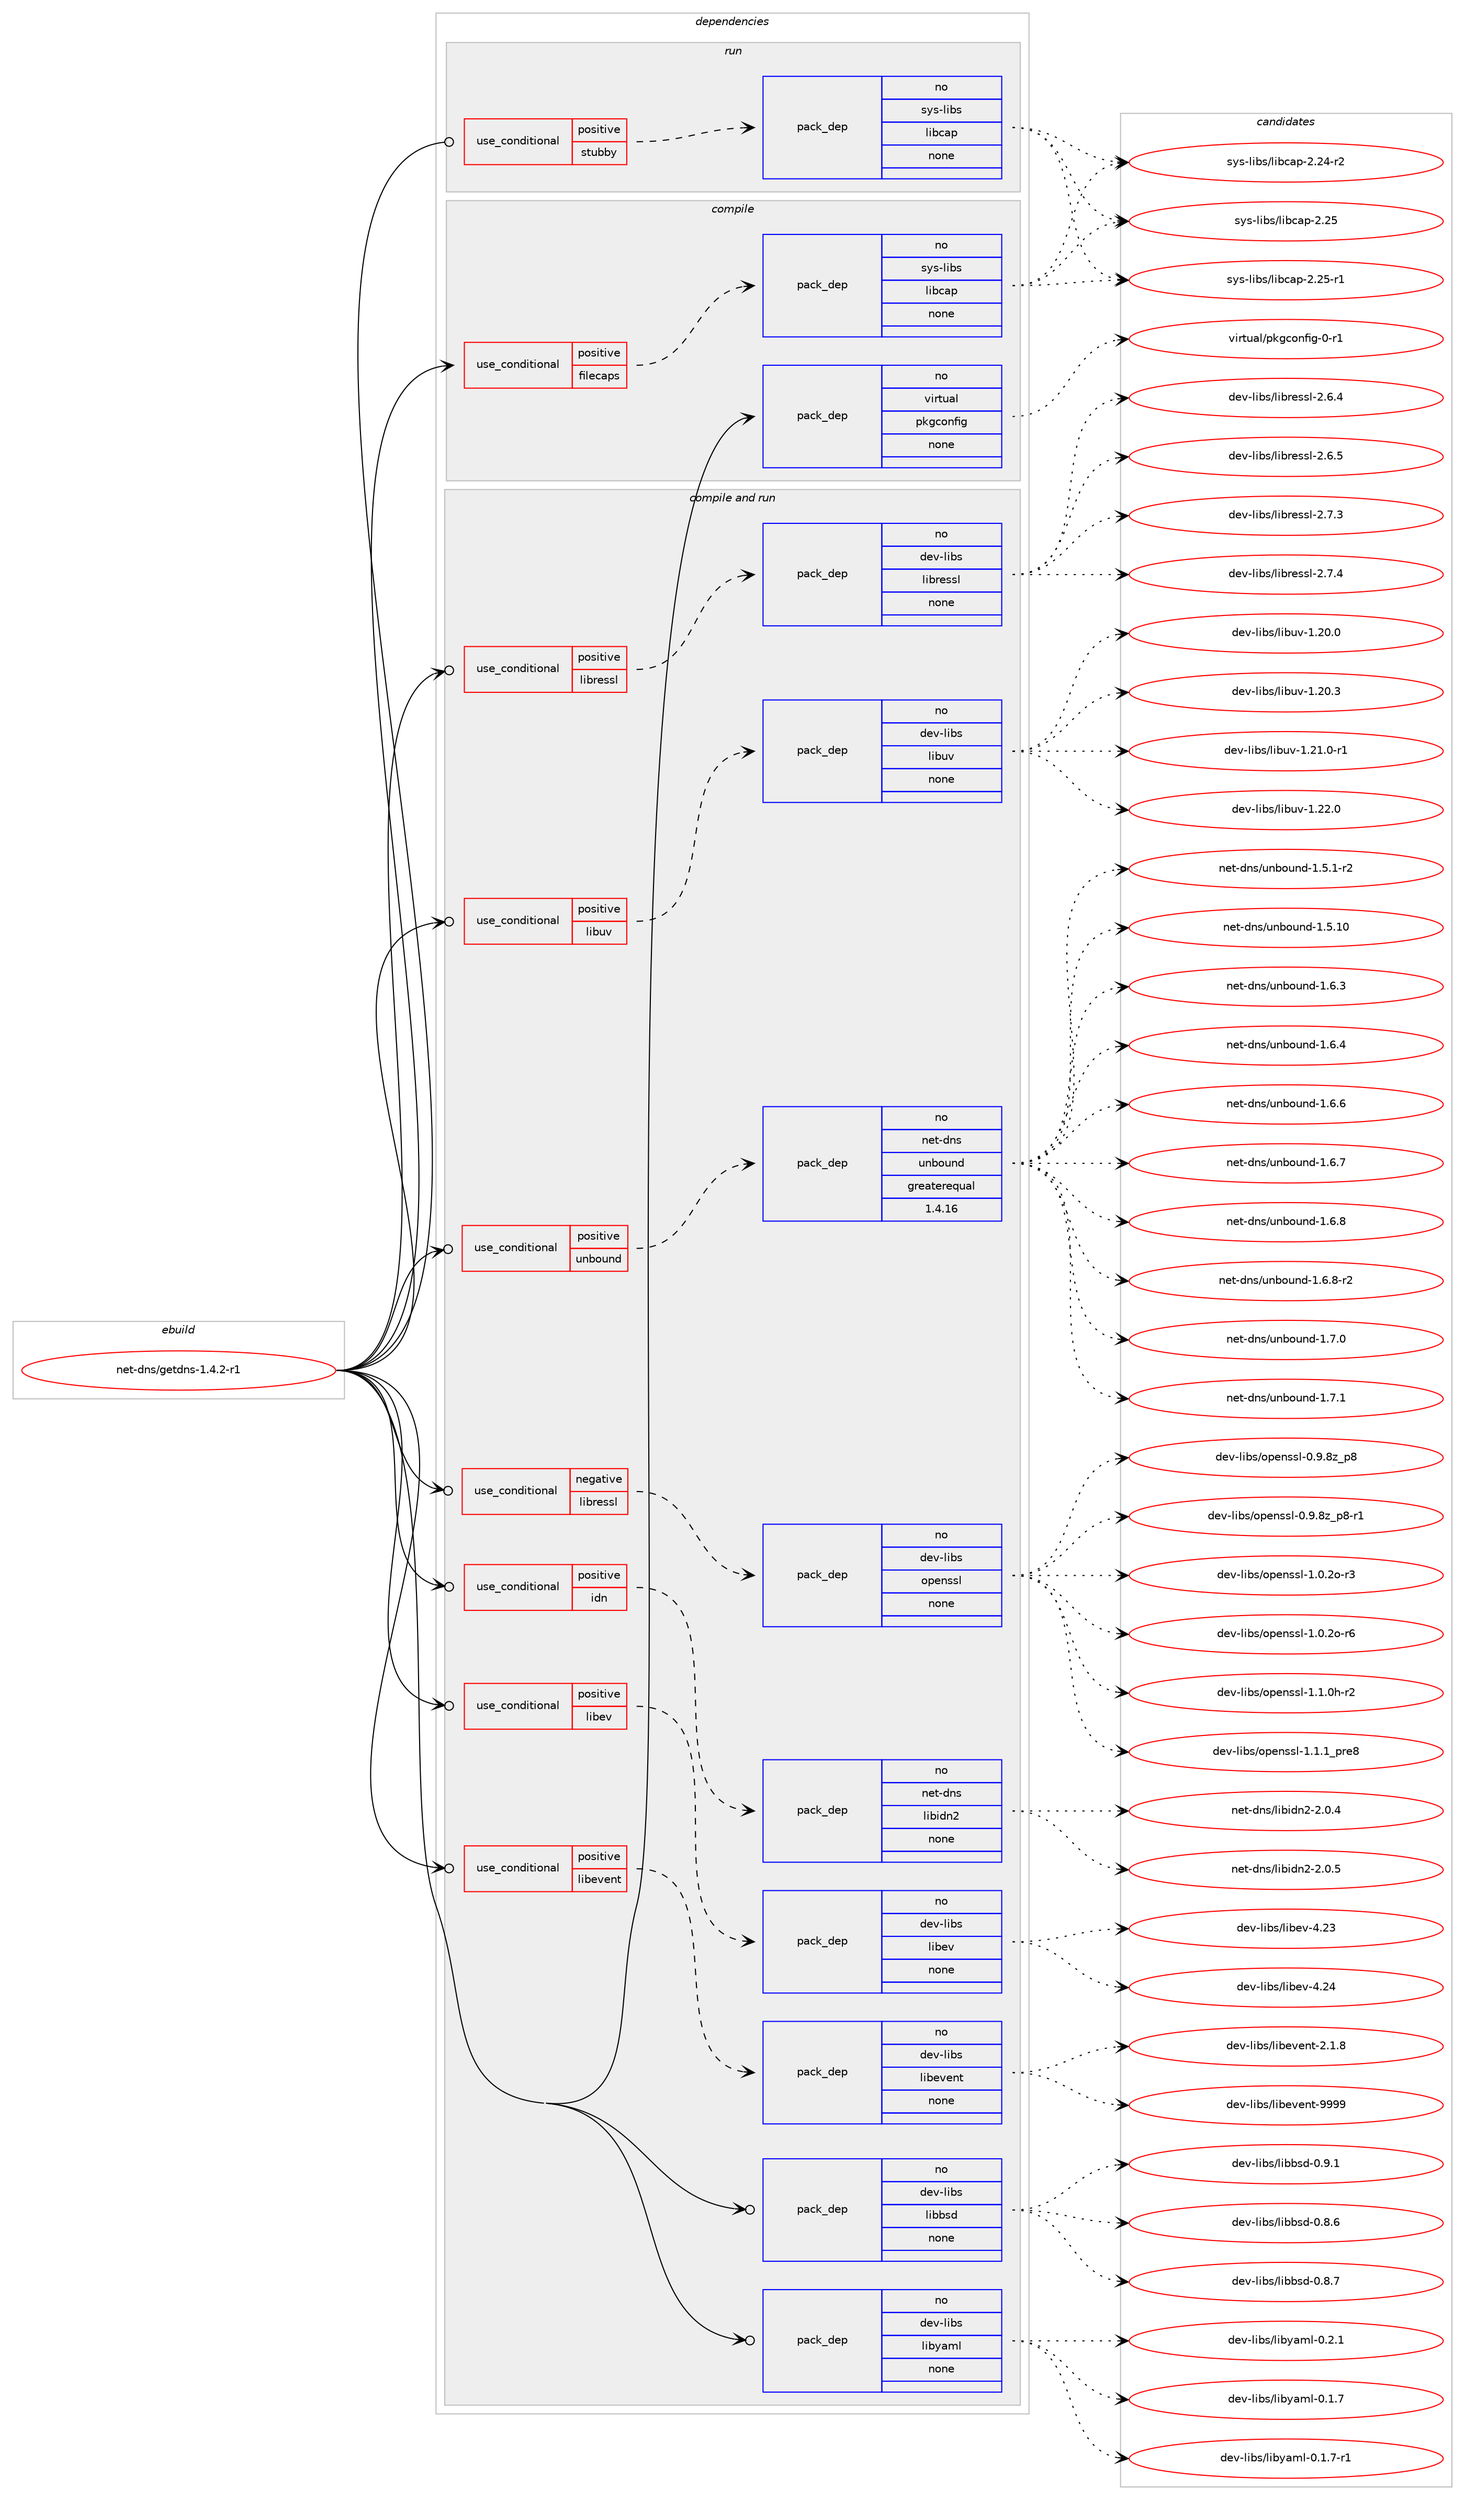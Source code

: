 digraph prolog {

# *************
# Graph options
# *************

newrank=true;
concentrate=true;
compound=true;
graph [rankdir=LR,fontname=Helvetica,fontsize=10,ranksep=1.5];#, ranksep=2.5, nodesep=0.2];
edge  [arrowhead=vee];
node  [fontname=Helvetica,fontsize=10];

# **********
# The ebuild
# **********

subgraph cluster_leftcol {
color=gray;
rank=same;
label=<<i>ebuild</i>>;
id [label="net-dns/getdns-1.4.2-r1", color=red, width=4, href="../net-dns/getdns-1.4.2-r1.svg"];
}

# ****************
# The dependencies
# ****************

subgraph cluster_midcol {
color=gray;
label=<<i>dependencies</i>>;
subgraph cluster_compile {
fillcolor="#eeeeee";
style=filled;
label=<<i>compile</i>>;
subgraph cond66 {
dependency202 [label=<<TABLE BORDER="0" CELLBORDER="1" CELLSPACING="0" CELLPADDING="4"><TR><TD ROWSPAN="3" CELLPADDING="10">use_conditional</TD></TR><TR><TD>positive</TD></TR><TR><TD>filecaps</TD></TR></TABLE>>, shape=none, color=red];
subgraph pack128 {
dependency203 [label=<<TABLE BORDER="0" CELLBORDER="1" CELLSPACING="0" CELLPADDING="4" WIDTH="220"><TR><TD ROWSPAN="6" CELLPADDING="30">pack_dep</TD></TR><TR><TD WIDTH="110">no</TD></TR><TR><TD>sys-libs</TD></TR><TR><TD>libcap</TD></TR><TR><TD>none</TD></TR><TR><TD></TD></TR></TABLE>>, shape=none, color=blue];
}
dependency202:e -> dependency203:w [weight=20,style="dashed",arrowhead="vee"];
}
id:e -> dependency202:w [weight=20,style="solid",arrowhead="vee"];
subgraph pack129 {
dependency204 [label=<<TABLE BORDER="0" CELLBORDER="1" CELLSPACING="0" CELLPADDING="4" WIDTH="220"><TR><TD ROWSPAN="6" CELLPADDING="30">pack_dep</TD></TR><TR><TD WIDTH="110">no</TD></TR><TR><TD>virtual</TD></TR><TR><TD>pkgconfig</TD></TR><TR><TD>none</TD></TR><TR><TD></TD></TR></TABLE>>, shape=none, color=blue];
}
id:e -> dependency204:w [weight=20,style="solid",arrowhead="vee"];
}
subgraph cluster_compileandrun {
fillcolor="#eeeeee";
style=filled;
label=<<i>compile and run</i>>;
subgraph cond67 {
dependency205 [label=<<TABLE BORDER="0" CELLBORDER="1" CELLSPACING="0" CELLPADDING="4"><TR><TD ROWSPAN="3" CELLPADDING="10">use_conditional</TD></TR><TR><TD>negative</TD></TR><TR><TD>libressl</TD></TR></TABLE>>, shape=none, color=red];
subgraph pack130 {
dependency206 [label=<<TABLE BORDER="0" CELLBORDER="1" CELLSPACING="0" CELLPADDING="4" WIDTH="220"><TR><TD ROWSPAN="6" CELLPADDING="30">pack_dep</TD></TR><TR><TD WIDTH="110">no</TD></TR><TR><TD>dev-libs</TD></TR><TR><TD>openssl</TD></TR><TR><TD>none</TD></TR><TR><TD></TD></TR></TABLE>>, shape=none, color=blue];
}
dependency205:e -> dependency206:w [weight=20,style="dashed",arrowhead="vee"];
}
id:e -> dependency205:w [weight=20,style="solid",arrowhead="odotvee"];
subgraph cond68 {
dependency207 [label=<<TABLE BORDER="0" CELLBORDER="1" CELLSPACING="0" CELLPADDING="4"><TR><TD ROWSPAN="3" CELLPADDING="10">use_conditional</TD></TR><TR><TD>positive</TD></TR><TR><TD>idn</TD></TR></TABLE>>, shape=none, color=red];
subgraph pack131 {
dependency208 [label=<<TABLE BORDER="0" CELLBORDER="1" CELLSPACING="0" CELLPADDING="4" WIDTH="220"><TR><TD ROWSPAN="6" CELLPADDING="30">pack_dep</TD></TR><TR><TD WIDTH="110">no</TD></TR><TR><TD>net-dns</TD></TR><TR><TD>libidn2</TD></TR><TR><TD>none</TD></TR><TR><TD></TD></TR></TABLE>>, shape=none, color=blue];
}
dependency207:e -> dependency208:w [weight=20,style="dashed",arrowhead="vee"];
}
id:e -> dependency207:w [weight=20,style="solid",arrowhead="odotvee"];
subgraph cond69 {
dependency209 [label=<<TABLE BORDER="0" CELLBORDER="1" CELLSPACING="0" CELLPADDING="4"><TR><TD ROWSPAN="3" CELLPADDING="10">use_conditional</TD></TR><TR><TD>positive</TD></TR><TR><TD>libev</TD></TR></TABLE>>, shape=none, color=red];
subgraph pack132 {
dependency210 [label=<<TABLE BORDER="0" CELLBORDER="1" CELLSPACING="0" CELLPADDING="4" WIDTH="220"><TR><TD ROWSPAN="6" CELLPADDING="30">pack_dep</TD></TR><TR><TD WIDTH="110">no</TD></TR><TR><TD>dev-libs</TD></TR><TR><TD>libev</TD></TR><TR><TD>none</TD></TR><TR><TD></TD></TR></TABLE>>, shape=none, color=blue];
}
dependency209:e -> dependency210:w [weight=20,style="dashed",arrowhead="vee"];
}
id:e -> dependency209:w [weight=20,style="solid",arrowhead="odotvee"];
subgraph cond70 {
dependency211 [label=<<TABLE BORDER="0" CELLBORDER="1" CELLSPACING="0" CELLPADDING="4"><TR><TD ROWSPAN="3" CELLPADDING="10">use_conditional</TD></TR><TR><TD>positive</TD></TR><TR><TD>libevent</TD></TR></TABLE>>, shape=none, color=red];
subgraph pack133 {
dependency212 [label=<<TABLE BORDER="0" CELLBORDER="1" CELLSPACING="0" CELLPADDING="4" WIDTH="220"><TR><TD ROWSPAN="6" CELLPADDING="30">pack_dep</TD></TR><TR><TD WIDTH="110">no</TD></TR><TR><TD>dev-libs</TD></TR><TR><TD>libevent</TD></TR><TR><TD>none</TD></TR><TR><TD></TD></TR></TABLE>>, shape=none, color=blue];
}
dependency211:e -> dependency212:w [weight=20,style="dashed",arrowhead="vee"];
}
id:e -> dependency211:w [weight=20,style="solid",arrowhead="odotvee"];
subgraph cond71 {
dependency213 [label=<<TABLE BORDER="0" CELLBORDER="1" CELLSPACING="0" CELLPADDING="4"><TR><TD ROWSPAN="3" CELLPADDING="10">use_conditional</TD></TR><TR><TD>positive</TD></TR><TR><TD>libressl</TD></TR></TABLE>>, shape=none, color=red];
subgraph pack134 {
dependency214 [label=<<TABLE BORDER="0" CELLBORDER="1" CELLSPACING="0" CELLPADDING="4" WIDTH="220"><TR><TD ROWSPAN="6" CELLPADDING="30">pack_dep</TD></TR><TR><TD WIDTH="110">no</TD></TR><TR><TD>dev-libs</TD></TR><TR><TD>libressl</TD></TR><TR><TD>none</TD></TR><TR><TD></TD></TR></TABLE>>, shape=none, color=blue];
}
dependency213:e -> dependency214:w [weight=20,style="dashed",arrowhead="vee"];
}
id:e -> dependency213:w [weight=20,style="solid",arrowhead="odotvee"];
subgraph cond72 {
dependency215 [label=<<TABLE BORDER="0" CELLBORDER="1" CELLSPACING="0" CELLPADDING="4"><TR><TD ROWSPAN="3" CELLPADDING="10">use_conditional</TD></TR><TR><TD>positive</TD></TR><TR><TD>libuv</TD></TR></TABLE>>, shape=none, color=red];
subgraph pack135 {
dependency216 [label=<<TABLE BORDER="0" CELLBORDER="1" CELLSPACING="0" CELLPADDING="4" WIDTH="220"><TR><TD ROWSPAN="6" CELLPADDING="30">pack_dep</TD></TR><TR><TD WIDTH="110">no</TD></TR><TR><TD>dev-libs</TD></TR><TR><TD>libuv</TD></TR><TR><TD>none</TD></TR><TR><TD></TD></TR></TABLE>>, shape=none, color=blue];
}
dependency215:e -> dependency216:w [weight=20,style="dashed",arrowhead="vee"];
}
id:e -> dependency215:w [weight=20,style="solid",arrowhead="odotvee"];
subgraph cond73 {
dependency217 [label=<<TABLE BORDER="0" CELLBORDER="1" CELLSPACING="0" CELLPADDING="4"><TR><TD ROWSPAN="3" CELLPADDING="10">use_conditional</TD></TR><TR><TD>positive</TD></TR><TR><TD>unbound</TD></TR></TABLE>>, shape=none, color=red];
subgraph pack136 {
dependency218 [label=<<TABLE BORDER="0" CELLBORDER="1" CELLSPACING="0" CELLPADDING="4" WIDTH="220"><TR><TD ROWSPAN="6" CELLPADDING="30">pack_dep</TD></TR><TR><TD WIDTH="110">no</TD></TR><TR><TD>net-dns</TD></TR><TR><TD>unbound</TD></TR><TR><TD>greaterequal</TD></TR><TR><TD>1.4.16</TD></TR></TABLE>>, shape=none, color=blue];
}
dependency217:e -> dependency218:w [weight=20,style="dashed",arrowhead="vee"];
}
id:e -> dependency217:w [weight=20,style="solid",arrowhead="odotvee"];
subgraph pack137 {
dependency219 [label=<<TABLE BORDER="0" CELLBORDER="1" CELLSPACING="0" CELLPADDING="4" WIDTH="220"><TR><TD ROWSPAN="6" CELLPADDING="30">pack_dep</TD></TR><TR><TD WIDTH="110">no</TD></TR><TR><TD>dev-libs</TD></TR><TR><TD>libbsd</TD></TR><TR><TD>none</TD></TR><TR><TD></TD></TR></TABLE>>, shape=none, color=blue];
}
id:e -> dependency219:w [weight=20,style="solid",arrowhead="odotvee"];
subgraph pack138 {
dependency220 [label=<<TABLE BORDER="0" CELLBORDER="1" CELLSPACING="0" CELLPADDING="4" WIDTH="220"><TR><TD ROWSPAN="6" CELLPADDING="30">pack_dep</TD></TR><TR><TD WIDTH="110">no</TD></TR><TR><TD>dev-libs</TD></TR><TR><TD>libyaml</TD></TR><TR><TD>none</TD></TR><TR><TD></TD></TR></TABLE>>, shape=none, color=blue];
}
id:e -> dependency220:w [weight=20,style="solid",arrowhead="odotvee"];
}
subgraph cluster_run {
fillcolor="#eeeeee";
style=filled;
label=<<i>run</i>>;
subgraph cond74 {
dependency221 [label=<<TABLE BORDER="0" CELLBORDER="1" CELLSPACING="0" CELLPADDING="4"><TR><TD ROWSPAN="3" CELLPADDING="10">use_conditional</TD></TR><TR><TD>positive</TD></TR><TR><TD>stubby</TD></TR></TABLE>>, shape=none, color=red];
subgraph pack139 {
dependency222 [label=<<TABLE BORDER="0" CELLBORDER="1" CELLSPACING="0" CELLPADDING="4" WIDTH="220"><TR><TD ROWSPAN="6" CELLPADDING="30">pack_dep</TD></TR><TR><TD WIDTH="110">no</TD></TR><TR><TD>sys-libs</TD></TR><TR><TD>libcap</TD></TR><TR><TD>none</TD></TR><TR><TD></TD></TR></TABLE>>, shape=none, color=blue];
}
dependency221:e -> dependency222:w [weight=20,style="dashed",arrowhead="vee"];
}
id:e -> dependency221:w [weight=20,style="solid",arrowhead="odot"];
}
}

# **************
# The candidates
# **************

subgraph cluster_choices {
rank=same;
color=gray;
label=<<i>candidates</i>>;

subgraph choice128 {
color=black;
nodesep=1;
choice11512111545108105981154710810598999711245504650524511450 [label="sys-libs/libcap-2.24-r2", color=red, width=4,href="../sys-libs/libcap-2.24-r2.svg"];
choice1151211154510810598115471081059899971124550465053 [label="sys-libs/libcap-2.25", color=red, width=4,href="../sys-libs/libcap-2.25.svg"];
choice11512111545108105981154710810598999711245504650534511449 [label="sys-libs/libcap-2.25-r1", color=red, width=4,href="../sys-libs/libcap-2.25-r1.svg"];
dependency203:e -> choice11512111545108105981154710810598999711245504650524511450:w [style=dotted,weight="100"];
dependency203:e -> choice1151211154510810598115471081059899971124550465053:w [style=dotted,weight="100"];
dependency203:e -> choice11512111545108105981154710810598999711245504650534511449:w [style=dotted,weight="100"];
}
subgraph choice129 {
color=black;
nodesep=1;
choice11810511411611797108471121071039911111010210510345484511449 [label="virtual/pkgconfig-0-r1", color=red, width=4,href="../virtual/pkgconfig-0-r1.svg"];
dependency204:e -> choice11810511411611797108471121071039911111010210510345484511449:w [style=dotted,weight="100"];
}
subgraph choice130 {
color=black;
nodesep=1;
choice1001011184510810598115471111121011101151151084548465746561229511256 [label="dev-libs/openssl-0.9.8z_p8", color=red, width=4,href="../dev-libs/openssl-0.9.8z_p8.svg"];
choice10010111845108105981154711111210111011511510845484657465612295112564511449 [label="dev-libs/openssl-0.9.8z_p8-r1", color=red, width=4,href="../dev-libs/openssl-0.9.8z_p8-r1.svg"];
choice1001011184510810598115471111121011101151151084549464846501114511451 [label="dev-libs/openssl-1.0.2o-r3", color=red, width=4,href="../dev-libs/openssl-1.0.2o-r3.svg"];
choice1001011184510810598115471111121011101151151084549464846501114511454 [label="dev-libs/openssl-1.0.2o-r6", color=red, width=4,href="../dev-libs/openssl-1.0.2o-r6.svg"];
choice1001011184510810598115471111121011101151151084549464946481044511450 [label="dev-libs/openssl-1.1.0h-r2", color=red, width=4,href="../dev-libs/openssl-1.1.0h-r2.svg"];
choice1001011184510810598115471111121011101151151084549464946499511211410156 [label="dev-libs/openssl-1.1.1_pre8", color=red, width=4,href="../dev-libs/openssl-1.1.1_pre8.svg"];
dependency206:e -> choice1001011184510810598115471111121011101151151084548465746561229511256:w [style=dotted,weight="100"];
dependency206:e -> choice10010111845108105981154711111210111011511510845484657465612295112564511449:w [style=dotted,weight="100"];
dependency206:e -> choice1001011184510810598115471111121011101151151084549464846501114511451:w [style=dotted,weight="100"];
dependency206:e -> choice1001011184510810598115471111121011101151151084549464846501114511454:w [style=dotted,weight="100"];
dependency206:e -> choice1001011184510810598115471111121011101151151084549464946481044511450:w [style=dotted,weight="100"];
dependency206:e -> choice1001011184510810598115471111121011101151151084549464946499511211410156:w [style=dotted,weight="100"];
}
subgraph choice131 {
color=black;
nodesep=1;
choice11010111645100110115471081059810510011050455046484652 [label="net-dns/libidn2-2.0.4", color=red, width=4,href="../net-dns/libidn2-2.0.4.svg"];
choice11010111645100110115471081059810510011050455046484653 [label="net-dns/libidn2-2.0.5", color=red, width=4,href="../net-dns/libidn2-2.0.5.svg"];
dependency208:e -> choice11010111645100110115471081059810510011050455046484652:w [style=dotted,weight="100"];
dependency208:e -> choice11010111645100110115471081059810510011050455046484653:w [style=dotted,weight="100"];
}
subgraph choice132 {
color=black;
nodesep=1;
choice100101118451081059811547108105981011184552465051 [label="dev-libs/libev-4.23", color=red, width=4,href="../dev-libs/libev-4.23.svg"];
choice100101118451081059811547108105981011184552465052 [label="dev-libs/libev-4.24", color=red, width=4,href="../dev-libs/libev-4.24.svg"];
dependency210:e -> choice100101118451081059811547108105981011184552465051:w [style=dotted,weight="100"];
dependency210:e -> choice100101118451081059811547108105981011184552465052:w [style=dotted,weight="100"];
}
subgraph choice133 {
color=black;
nodesep=1;
choice10010111845108105981154710810598101118101110116455046494656 [label="dev-libs/libevent-2.1.8", color=red, width=4,href="../dev-libs/libevent-2.1.8.svg"];
choice100101118451081059811547108105981011181011101164557575757 [label="dev-libs/libevent-9999", color=red, width=4,href="../dev-libs/libevent-9999.svg"];
dependency212:e -> choice10010111845108105981154710810598101118101110116455046494656:w [style=dotted,weight="100"];
dependency212:e -> choice100101118451081059811547108105981011181011101164557575757:w [style=dotted,weight="100"];
}
subgraph choice134 {
color=black;
nodesep=1;
choice10010111845108105981154710810598114101115115108455046544652 [label="dev-libs/libressl-2.6.4", color=red, width=4,href="../dev-libs/libressl-2.6.4.svg"];
choice10010111845108105981154710810598114101115115108455046544653 [label="dev-libs/libressl-2.6.5", color=red, width=4,href="../dev-libs/libressl-2.6.5.svg"];
choice10010111845108105981154710810598114101115115108455046554651 [label="dev-libs/libressl-2.7.3", color=red, width=4,href="../dev-libs/libressl-2.7.3.svg"];
choice10010111845108105981154710810598114101115115108455046554652 [label="dev-libs/libressl-2.7.4", color=red, width=4,href="../dev-libs/libressl-2.7.4.svg"];
dependency214:e -> choice10010111845108105981154710810598114101115115108455046544652:w [style=dotted,weight="100"];
dependency214:e -> choice10010111845108105981154710810598114101115115108455046544653:w [style=dotted,weight="100"];
dependency214:e -> choice10010111845108105981154710810598114101115115108455046554651:w [style=dotted,weight="100"];
dependency214:e -> choice10010111845108105981154710810598114101115115108455046554652:w [style=dotted,weight="100"];
}
subgraph choice135 {
color=black;
nodesep=1;
choice1001011184510810598115471081059811711845494650484648 [label="dev-libs/libuv-1.20.0", color=red, width=4,href="../dev-libs/libuv-1.20.0.svg"];
choice1001011184510810598115471081059811711845494650484651 [label="dev-libs/libuv-1.20.3", color=red, width=4,href="../dev-libs/libuv-1.20.3.svg"];
choice10010111845108105981154710810598117118454946504946484511449 [label="dev-libs/libuv-1.21.0-r1", color=red, width=4,href="../dev-libs/libuv-1.21.0-r1.svg"];
choice1001011184510810598115471081059811711845494650504648 [label="dev-libs/libuv-1.22.0", color=red, width=4,href="../dev-libs/libuv-1.22.0.svg"];
dependency216:e -> choice1001011184510810598115471081059811711845494650484648:w [style=dotted,weight="100"];
dependency216:e -> choice1001011184510810598115471081059811711845494650484651:w [style=dotted,weight="100"];
dependency216:e -> choice10010111845108105981154710810598117118454946504946484511449:w [style=dotted,weight="100"];
dependency216:e -> choice1001011184510810598115471081059811711845494650504648:w [style=dotted,weight="100"];
}
subgraph choice136 {
color=black;
nodesep=1;
choice1101011164510011011547117110981111171101004549465346494511450 [label="net-dns/unbound-1.5.1-r2", color=red, width=4,href="../net-dns/unbound-1.5.1-r2.svg"];
choice11010111645100110115471171109811111711010045494653464948 [label="net-dns/unbound-1.5.10", color=red, width=4,href="../net-dns/unbound-1.5.10.svg"];
choice110101116451001101154711711098111117110100454946544651 [label="net-dns/unbound-1.6.3", color=red, width=4,href="../net-dns/unbound-1.6.3.svg"];
choice110101116451001101154711711098111117110100454946544652 [label="net-dns/unbound-1.6.4", color=red, width=4,href="../net-dns/unbound-1.6.4.svg"];
choice110101116451001101154711711098111117110100454946544654 [label="net-dns/unbound-1.6.6", color=red, width=4,href="../net-dns/unbound-1.6.6.svg"];
choice110101116451001101154711711098111117110100454946544655 [label="net-dns/unbound-1.6.7", color=red, width=4,href="../net-dns/unbound-1.6.7.svg"];
choice110101116451001101154711711098111117110100454946544656 [label="net-dns/unbound-1.6.8", color=red, width=4,href="../net-dns/unbound-1.6.8.svg"];
choice1101011164510011011547117110981111171101004549465446564511450 [label="net-dns/unbound-1.6.8-r2", color=red, width=4,href="../net-dns/unbound-1.6.8-r2.svg"];
choice110101116451001101154711711098111117110100454946554648 [label="net-dns/unbound-1.7.0", color=red, width=4,href="../net-dns/unbound-1.7.0.svg"];
choice110101116451001101154711711098111117110100454946554649 [label="net-dns/unbound-1.7.1", color=red, width=4,href="../net-dns/unbound-1.7.1.svg"];
dependency218:e -> choice1101011164510011011547117110981111171101004549465346494511450:w [style=dotted,weight="100"];
dependency218:e -> choice11010111645100110115471171109811111711010045494653464948:w [style=dotted,weight="100"];
dependency218:e -> choice110101116451001101154711711098111117110100454946544651:w [style=dotted,weight="100"];
dependency218:e -> choice110101116451001101154711711098111117110100454946544652:w [style=dotted,weight="100"];
dependency218:e -> choice110101116451001101154711711098111117110100454946544654:w [style=dotted,weight="100"];
dependency218:e -> choice110101116451001101154711711098111117110100454946544655:w [style=dotted,weight="100"];
dependency218:e -> choice110101116451001101154711711098111117110100454946544656:w [style=dotted,weight="100"];
dependency218:e -> choice1101011164510011011547117110981111171101004549465446564511450:w [style=dotted,weight="100"];
dependency218:e -> choice110101116451001101154711711098111117110100454946554648:w [style=dotted,weight="100"];
dependency218:e -> choice110101116451001101154711711098111117110100454946554649:w [style=dotted,weight="100"];
}
subgraph choice137 {
color=black;
nodesep=1;
choice1001011184510810598115471081059898115100454846564654 [label="dev-libs/libbsd-0.8.6", color=red, width=4,href="../dev-libs/libbsd-0.8.6.svg"];
choice1001011184510810598115471081059898115100454846564655 [label="dev-libs/libbsd-0.8.7", color=red, width=4,href="../dev-libs/libbsd-0.8.7.svg"];
choice1001011184510810598115471081059898115100454846574649 [label="dev-libs/libbsd-0.9.1", color=red, width=4,href="../dev-libs/libbsd-0.9.1.svg"];
dependency219:e -> choice1001011184510810598115471081059898115100454846564654:w [style=dotted,weight="100"];
dependency219:e -> choice1001011184510810598115471081059898115100454846564655:w [style=dotted,weight="100"];
dependency219:e -> choice1001011184510810598115471081059898115100454846574649:w [style=dotted,weight="100"];
}
subgraph choice138 {
color=black;
nodesep=1;
choice1001011184510810598115471081059812197109108454846494655 [label="dev-libs/libyaml-0.1.7", color=red, width=4,href="../dev-libs/libyaml-0.1.7.svg"];
choice10010111845108105981154710810598121971091084548464946554511449 [label="dev-libs/libyaml-0.1.7-r1", color=red, width=4,href="../dev-libs/libyaml-0.1.7-r1.svg"];
choice1001011184510810598115471081059812197109108454846504649 [label="dev-libs/libyaml-0.2.1", color=red, width=4,href="../dev-libs/libyaml-0.2.1.svg"];
dependency220:e -> choice1001011184510810598115471081059812197109108454846494655:w [style=dotted,weight="100"];
dependency220:e -> choice10010111845108105981154710810598121971091084548464946554511449:w [style=dotted,weight="100"];
dependency220:e -> choice1001011184510810598115471081059812197109108454846504649:w [style=dotted,weight="100"];
}
subgraph choice139 {
color=black;
nodesep=1;
choice11512111545108105981154710810598999711245504650524511450 [label="sys-libs/libcap-2.24-r2", color=red, width=4,href="../sys-libs/libcap-2.24-r2.svg"];
choice1151211154510810598115471081059899971124550465053 [label="sys-libs/libcap-2.25", color=red, width=4,href="../sys-libs/libcap-2.25.svg"];
choice11512111545108105981154710810598999711245504650534511449 [label="sys-libs/libcap-2.25-r1", color=red, width=4,href="../sys-libs/libcap-2.25-r1.svg"];
dependency222:e -> choice11512111545108105981154710810598999711245504650524511450:w [style=dotted,weight="100"];
dependency222:e -> choice1151211154510810598115471081059899971124550465053:w [style=dotted,weight="100"];
dependency222:e -> choice11512111545108105981154710810598999711245504650534511449:w [style=dotted,weight="100"];
}
}

}

